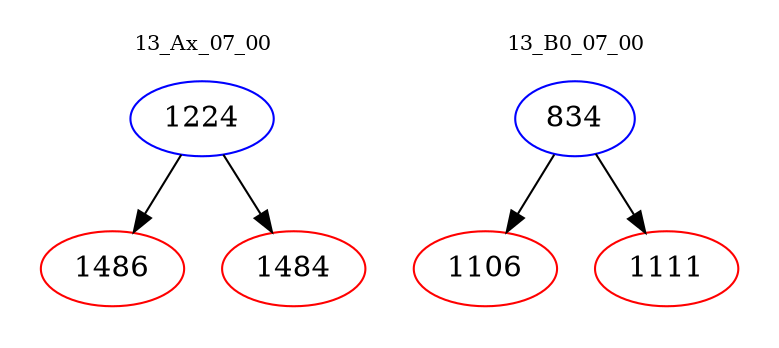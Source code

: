 digraph{
subgraph cluster_0 {
color = white
label = "13_Ax_07_00";
fontsize=10;
T0_1224 [label="1224", color="blue"]
T0_1224 -> T0_1486 [color="black"]
T0_1486 [label="1486", color="red"]
T0_1224 -> T0_1484 [color="black"]
T0_1484 [label="1484", color="red"]
}
subgraph cluster_1 {
color = white
label = "13_B0_07_00";
fontsize=10;
T1_834 [label="834", color="blue"]
T1_834 -> T1_1106 [color="black"]
T1_1106 [label="1106", color="red"]
T1_834 -> T1_1111 [color="black"]
T1_1111 [label="1111", color="red"]
}
}
